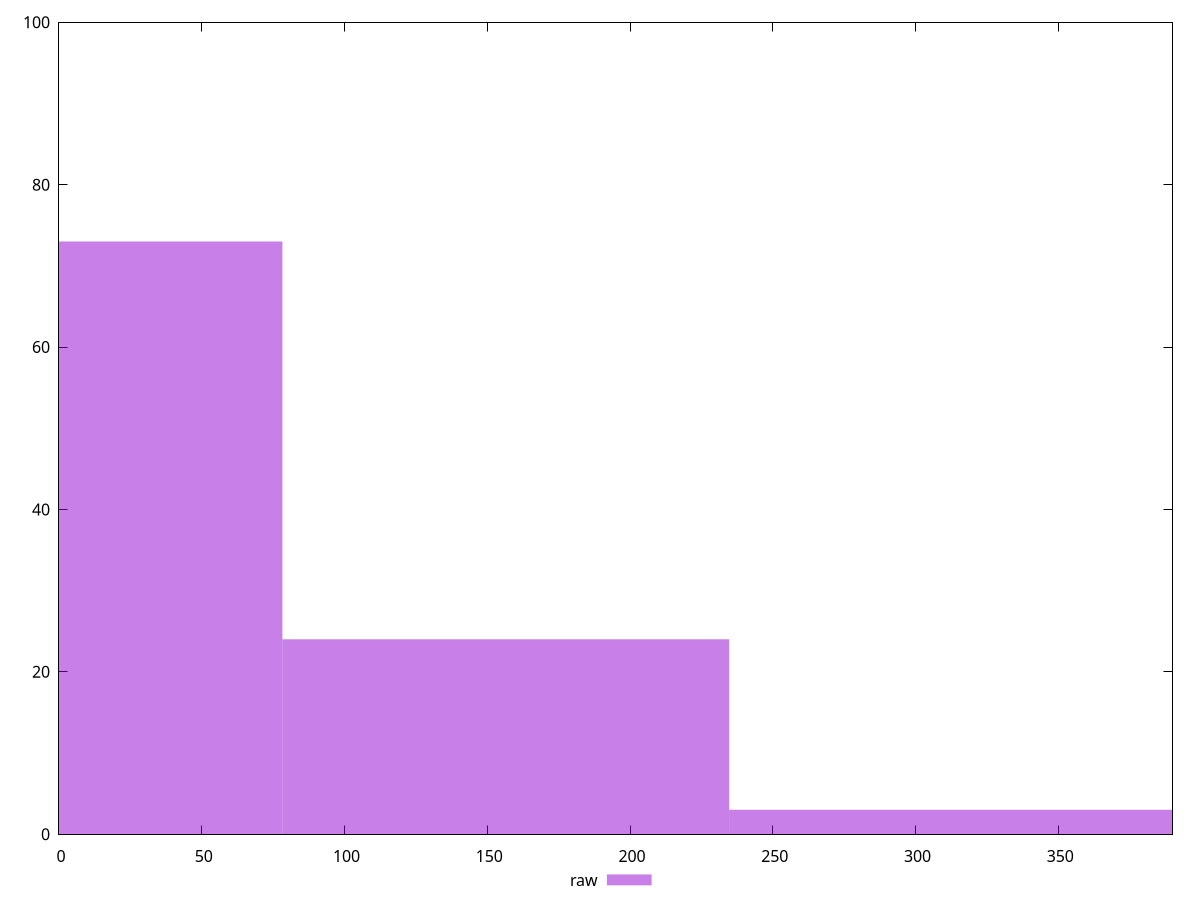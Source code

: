 reset

$raw <<EOF
0 73
156.47776691080452 24
312.95553382160904 3
EOF

set key outside below
set boxwidth 156.47776691080452
set xrange [0:390]
set yrange [0:100]
set trange [0:100]
set style fill transparent solid 0.5 noborder
set terminal svg size 640, 490 enhanced background rgb 'white'
set output "reports/report_00027_2021-02-24T12-40-31.850Z/legacy-javascript/samples/astro/raw/histogram.svg"

plot $raw title "raw" with boxes

reset
